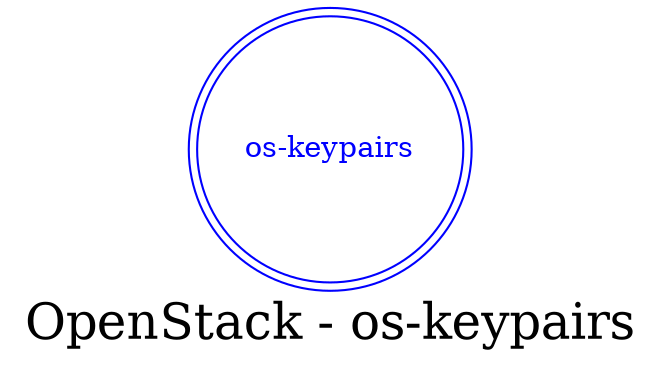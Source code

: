 digraph LexiconGraph {
graph[label="OpenStack - os-keypairs", fontsize=24]
splines=true
"os-keypairs" [color=blue, fontcolor=blue, shape=doublecircle]
}
